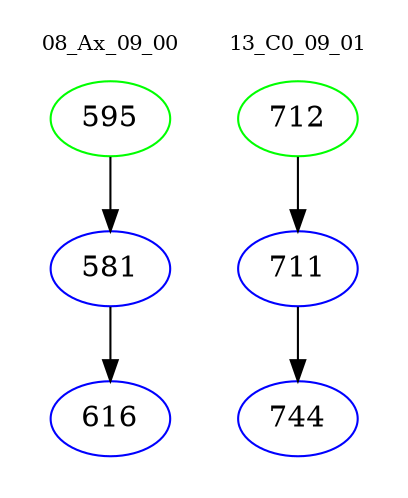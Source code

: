 digraph{
subgraph cluster_0 {
color = white
label = "08_Ax_09_00";
fontsize=10;
T0_595 [label="595", color="green"]
T0_595 -> T0_581 [color="black"]
T0_581 [label="581", color="blue"]
T0_581 -> T0_616 [color="black"]
T0_616 [label="616", color="blue"]
}
subgraph cluster_1 {
color = white
label = "13_C0_09_01";
fontsize=10;
T1_712 [label="712", color="green"]
T1_712 -> T1_711 [color="black"]
T1_711 [label="711", color="blue"]
T1_711 -> T1_744 [color="black"]
T1_744 [label="744", color="blue"]
}
}
